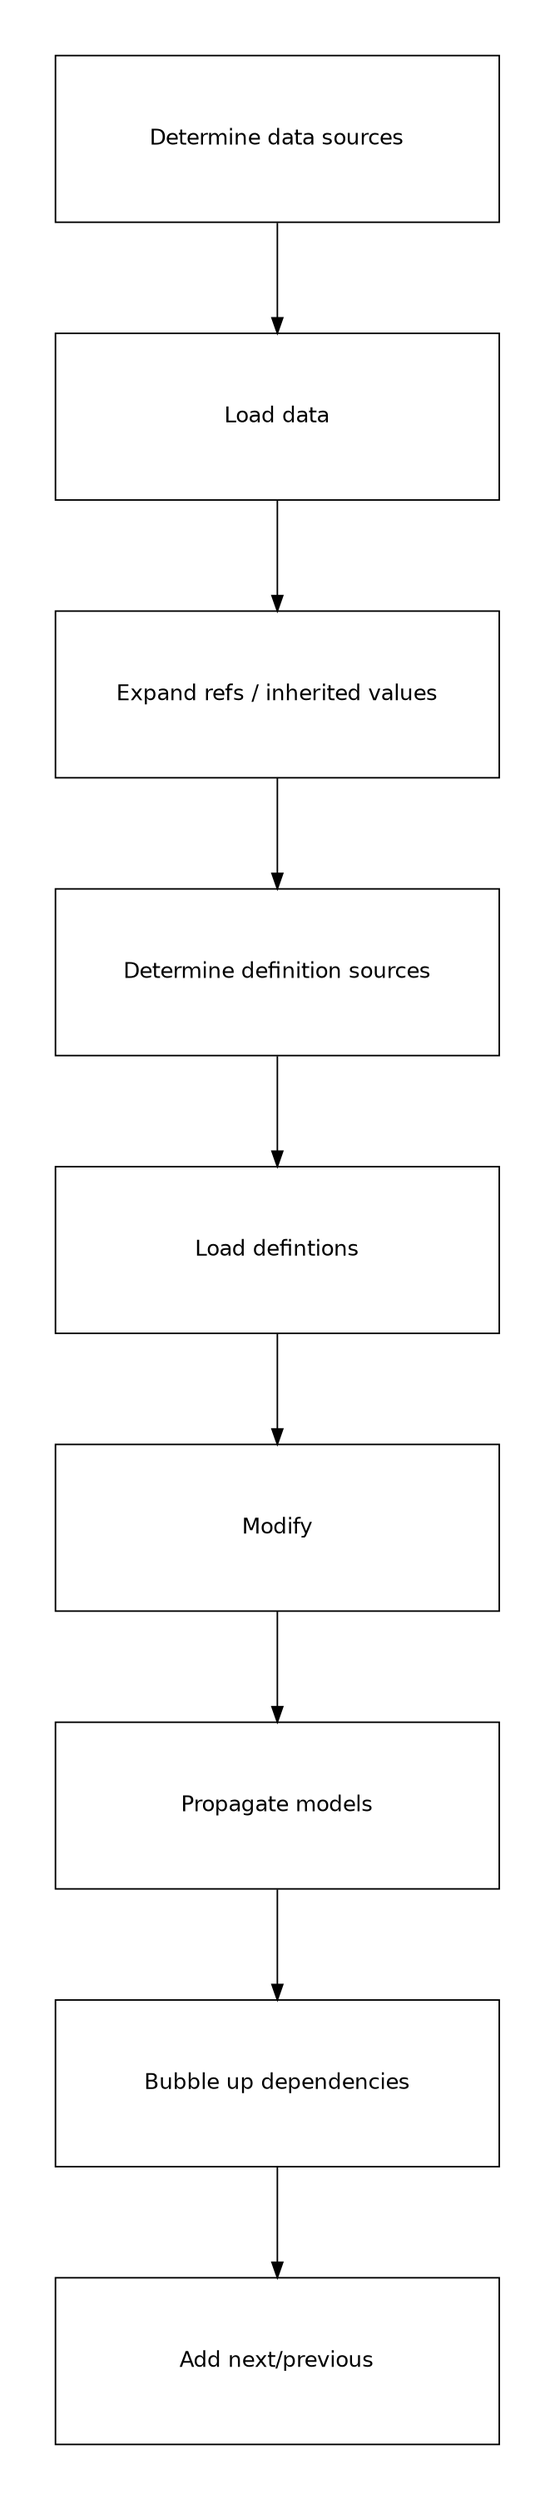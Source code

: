 digraph {
  newrank=true
  size = "40,20"
  graph [pad="0.5", ranksep="1", nodesep="1"]
  node [fontname = "helvetica", width=4, height=1.5]

  node [shape = box, fillcolor = white, fontcolor=black, width=4];
  findData [label = "Determine data sources"]
  loadData [label = "Load data"]
  expandRefs [label = "Expand refs / inherited values"]
  findDefs [label = "Determine definition sources"]
  loadDefs [label = "Load defintions"]
  modifyData [label = "Modify"]
  propagateModels [label = "Propagate models"]
  bubbleDepends [label = "Bubble up dependencies"]
  addFlow [label = "Add next/previous"]

  node [shape = diamond, style = filled, fillcolor = gray90, fontcolor=black, width=1.5];

  findData -> loadData -> expandRefs -> findDefs -> loadDefs -> modifyData -> propagateModels -> bubbleDepends -> addFlow;

}

